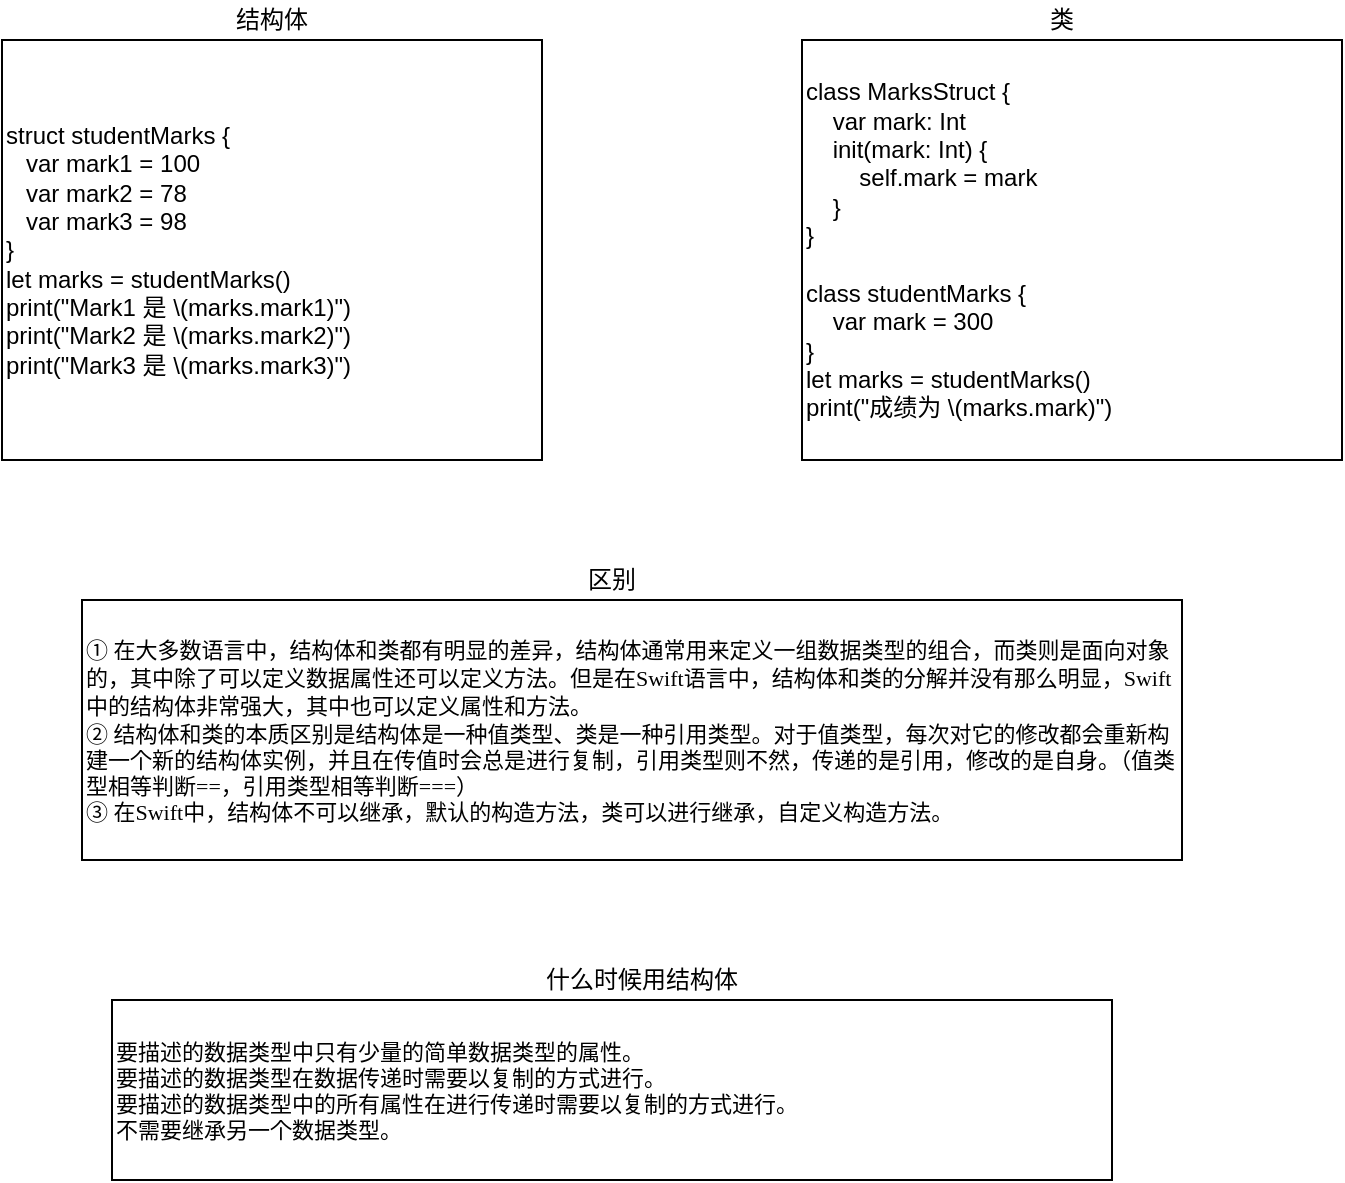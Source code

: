 <mxfile version="13.8.2" type="device"><diagram id="JNtFL9h0x58VyUWu_bL2" name="Page-1"><mxGraphModel dx="1426" dy="700" grid="1" gridSize="10" guides="1" tooltips="1" connect="1" arrows="1" fold="1" page="1" pageScale="1" pageWidth="827" pageHeight="1169" math="0" shadow="0"><root><mxCell id="0"/><mxCell id="1" parent="0"/><mxCell id="0sxLyCgQdd-FLg-Z52NZ-1" value="&lt;span style=&quot;font-size: 11px ; font-family: &amp;#34;simsun&amp;#34;&quot;&gt;① 在大多数语言中，结构体和类都有明显的差异，结构体通常用来定义&lt;/span&gt;&lt;span style=&quot;font-size: 11px ; font-family: &amp;#34;simsun&amp;#34;&quot;&gt;一组数据类型的组合，而类则是面向对象的，其中除了可以定义数据属&lt;/span&gt;&lt;span style=&quot;font-size: 11px ; font-family: &amp;#34;simsun&amp;#34;&quot;&gt;性还可以定义方法。但是在Swift语言中，结构体和类的分解并没有那么&lt;/span&gt;&lt;span style=&quot;font-size: 11px ; font-family: &amp;#34;simsun&amp;#34;&quot;&gt;明显，Swift中的结构体非常强大，其中也可以定义属性和方法。&lt;/span&gt;&lt;span style=&quot;font-size: 11px ; font-family: &amp;#34;simsun&amp;#34;&quot;&gt;&lt;br&gt;&lt;/span&gt;&lt;div style=&quot;font-size: 11px&quot;&gt;&lt;span style=&quot;font-family: &amp;#34;simsun&amp;#34; ; font-size: 11px&quot;&gt;&lt;font style=&quot;font-size: 11px&quot;&gt;② 结构体和类的本质区别是结构体是一种值类型、类是一种引用类型。&lt;/font&gt;&lt;/span&gt;&lt;span style=&quot;font-family: &amp;#34;simsun&amp;#34;&quot;&gt;对于值类型，每次对它的修改都会重新构建一个新的结构体实例，并且&lt;/span&gt;&lt;span style=&quot;font-family: &amp;#34;simsun&amp;#34;&quot;&gt;在传值时会总是进行复制，引用类型则不然，传递的是引用，修改的是&lt;/span&gt;&lt;span style=&quot;font-family: &amp;#34;simsun&amp;#34;&quot;&gt;自身。（值类型相等判断==，引用类型相等判断===）&lt;/span&gt;&lt;/div&gt;&lt;div style=&quot;font-size: 11px&quot;&gt;&lt;span style=&quot;font-family: &amp;#34;simsun&amp;#34; ; font-size: 11px&quot;&gt;&lt;font style=&quot;font-size: 11px&quot;&gt;③ 在Swift中，结构体不可以继承，默认的构造方法，类可以进行继承，自定义构造方法。&lt;/font&gt;&lt;/span&gt;&lt;/div&gt;" style="rounded=0;whiteSpace=wrap;html=1;align=left;" vertex="1" parent="1"><mxGeometry x="90" y="360" width="550" height="130" as="geometry"/></mxCell><mxCell id="0sxLyCgQdd-FLg-Z52NZ-2" value="&lt;div&gt;struct studentMarks {&lt;/div&gt;&lt;div&gt;&amp;nbsp; &amp;nbsp;var mark1 = 100&lt;/div&gt;&lt;div&gt;&amp;nbsp; &amp;nbsp;var mark2 = 78&lt;/div&gt;&lt;div&gt;&amp;nbsp; &amp;nbsp;var mark3 = 98&lt;/div&gt;&lt;div&gt;}&lt;/div&gt;&lt;div&gt;let marks = studentMarks()&lt;/div&gt;&lt;div&gt;print(&quot;Mark1 是 \(marks.mark1)&quot;)&lt;/div&gt;&lt;div&gt;print(&quot;Mark2 是 \(marks.mark2)&quot;)&lt;/div&gt;&lt;div&gt;print(&quot;Mark3 是 \(marks.mark3)&quot;)&lt;/div&gt;" style="rounded=0;whiteSpace=wrap;html=1;align=left;" vertex="1" parent="1"><mxGeometry x="50" y="80" width="270" height="210" as="geometry"/></mxCell><mxCell id="0sxLyCgQdd-FLg-Z52NZ-3" value="&lt;div&gt;class MarksStruct {&lt;/div&gt;&lt;div&gt;&amp;nbsp; &amp;nbsp; var mark: Int&lt;/div&gt;&lt;div&gt;&amp;nbsp; &amp;nbsp; init(mark: Int) {&lt;/div&gt;&lt;div&gt;&amp;nbsp; &amp;nbsp; &amp;nbsp; &amp;nbsp; self.mark = mark&lt;/div&gt;&lt;div&gt;&amp;nbsp; &amp;nbsp; }&lt;/div&gt;&lt;div&gt;}&lt;/div&gt;&lt;div&gt;&lt;br&gt;&lt;/div&gt;&lt;div&gt;class studentMarks {&lt;/div&gt;&lt;div&gt;&amp;nbsp; &amp;nbsp; var mark = 300&lt;/div&gt;&lt;div&gt;}&lt;/div&gt;&lt;div&gt;let marks = studentMarks()&lt;/div&gt;&lt;div&gt;print(&quot;成绩为 \(marks.mark)&quot;)&lt;/div&gt;" style="rounded=0;whiteSpace=wrap;html=1;align=left;" vertex="1" parent="1"><mxGeometry x="450" y="80" width="270" height="210" as="geometry"/></mxCell><mxCell id="0sxLyCgQdd-FLg-Z52NZ-4" value="结构体" style="text;html=1;strokeColor=none;fillColor=none;align=center;verticalAlign=middle;whiteSpace=wrap;rounded=0;" vertex="1" parent="1"><mxGeometry x="165" y="60" width="40" height="20" as="geometry"/></mxCell><mxCell id="0sxLyCgQdd-FLg-Z52NZ-5" value="类" style="text;html=1;strokeColor=none;fillColor=none;align=center;verticalAlign=middle;whiteSpace=wrap;rounded=0;" vertex="1" parent="1"><mxGeometry x="560" y="60" width="40" height="20" as="geometry"/></mxCell><mxCell id="0sxLyCgQdd-FLg-Z52NZ-6" value="区别" style="text;html=1;strokeColor=none;fillColor=none;align=center;verticalAlign=middle;whiteSpace=wrap;rounded=0;" vertex="1" parent="1"><mxGeometry x="320" y="340" width="70" height="20" as="geometry"/></mxCell><mxCell id="0sxLyCgQdd-FLg-Z52NZ-7" value="&lt;span style=&quot;font-size: 11px ; font-family: &amp;#34;simsun&amp;#34;&quot;&gt;要描述的数据类型中只有少量的简单数据类型的属性。&lt;/span&gt;&lt;br&gt;&lt;div style=&quot;font-size: 11px&quot;&gt;&lt;span style=&quot;font-family: &amp;#34;simsun&amp;#34; ; font-size: 11px&quot;&gt;&lt;font style=&quot;font-size: 11px&quot;&gt;要描述的数据类型在数据传递时需要以复制的方式进行。&lt;br&gt;&lt;/font&gt;&lt;/span&gt;&lt;/div&gt;&lt;div style=&quot;font-size: 11px&quot;&gt;&lt;span style=&quot;font-family: &amp;#34;simsun&amp;#34; ; font-size: 11px&quot;&gt;&lt;font style=&quot;font-size: 11px&quot;&gt;要描述的数据类型中的所有属性在进行传递时需要以复制的方式进&lt;/font&gt;&lt;/span&gt;&lt;span style=&quot;font-family: &amp;#34;simsun&amp;#34;&quot;&gt;行。&lt;/span&gt;&lt;/div&gt;&lt;div style=&quot;font-size: 11px&quot;&gt;&lt;span style=&quot;font-family: &amp;#34;simsun&amp;#34; ; font-size: 11px&quot;&gt;&lt;font style=&quot;font-size: 11px&quot;&gt;不需要继承另一个数据类型。&lt;/font&gt;&lt;/span&gt;&lt;/div&gt;" style="rounded=0;whiteSpace=wrap;html=1;align=left;" vertex="1" parent="1"><mxGeometry x="105" y="560" width="500" height="90" as="geometry"/></mxCell><mxCell id="0sxLyCgQdd-FLg-Z52NZ-8" value="什么时候用结构体" style="text;html=1;strokeColor=none;fillColor=none;align=center;verticalAlign=middle;whiteSpace=wrap;rounded=0;" vertex="1" parent="1"><mxGeometry x="320" y="540" width="100" height="20" as="geometry"/></mxCell></root></mxGraphModel></diagram></mxfile>